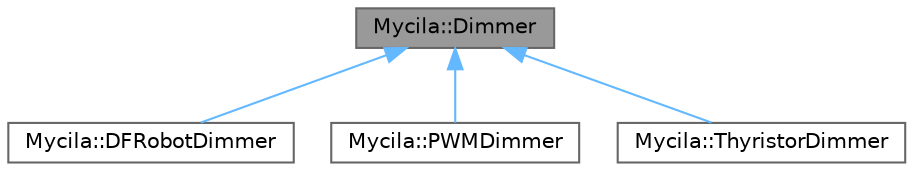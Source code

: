 digraph "Mycila::Dimmer"
{
 // LATEX_PDF_SIZE
  bgcolor="transparent";
  edge [fontname=Helvetica,fontsize=10,labelfontname=Helvetica,labelfontsize=10];
  node [fontname=Helvetica,fontsize=10,shape=box,height=0.2,width=0.4];
  Node1 [id="Node000001",label="Mycila::Dimmer",height=0.2,width=0.4,color="gray40", fillcolor="grey60", style="filled", fontcolor="black",tooltip=" "];
  Node1 -> Node2 [id="edge1_Node000001_Node000002",dir="back",color="steelblue1",style="solid",tooltip=" "];
  Node2 [id="Node000002",label="Mycila::DFRobotDimmer",height=0.2,width=0.4,color="gray40", fillcolor="white", style="filled",URL="$class_mycila_1_1_d_f_robot_dimmer.html",tooltip="DFRobot DFR1071/DFR1073/DFR0971 I2C controlled 0-10V/0-5V dimmer implementation for voltage regulator..."];
  Node1 -> Node3 [id="edge2_Node000001_Node000003",dir="back",color="steelblue1",style="solid",tooltip=" "];
  Node3 [id="Node000003",label="Mycila::PWMDimmer",height=0.2,width=0.4,color="gray40", fillcolor="white", style="filled",URL="$class_mycila_1_1_p_w_m_dimmer.html",tooltip="PWM based dimmer implementation for voltage regulators controlled by a PWM signal to 0-10V analog con..."];
  Node1 -> Node4 [id="edge3_Node000001_Node000004",dir="back",color="steelblue1",style="solid",tooltip=" "];
  Node4 [id="Node000004",label="Mycila::ThyristorDimmer",height=0.2,width=0.4,color="gray40", fillcolor="white", style="filled",URL="$class_mycila_1_1_thyristor_dimmer.html",tooltip="Thyristor (TRIAC) based dimmer implementation for TRIAC and Random SSR dimmers."];
}
